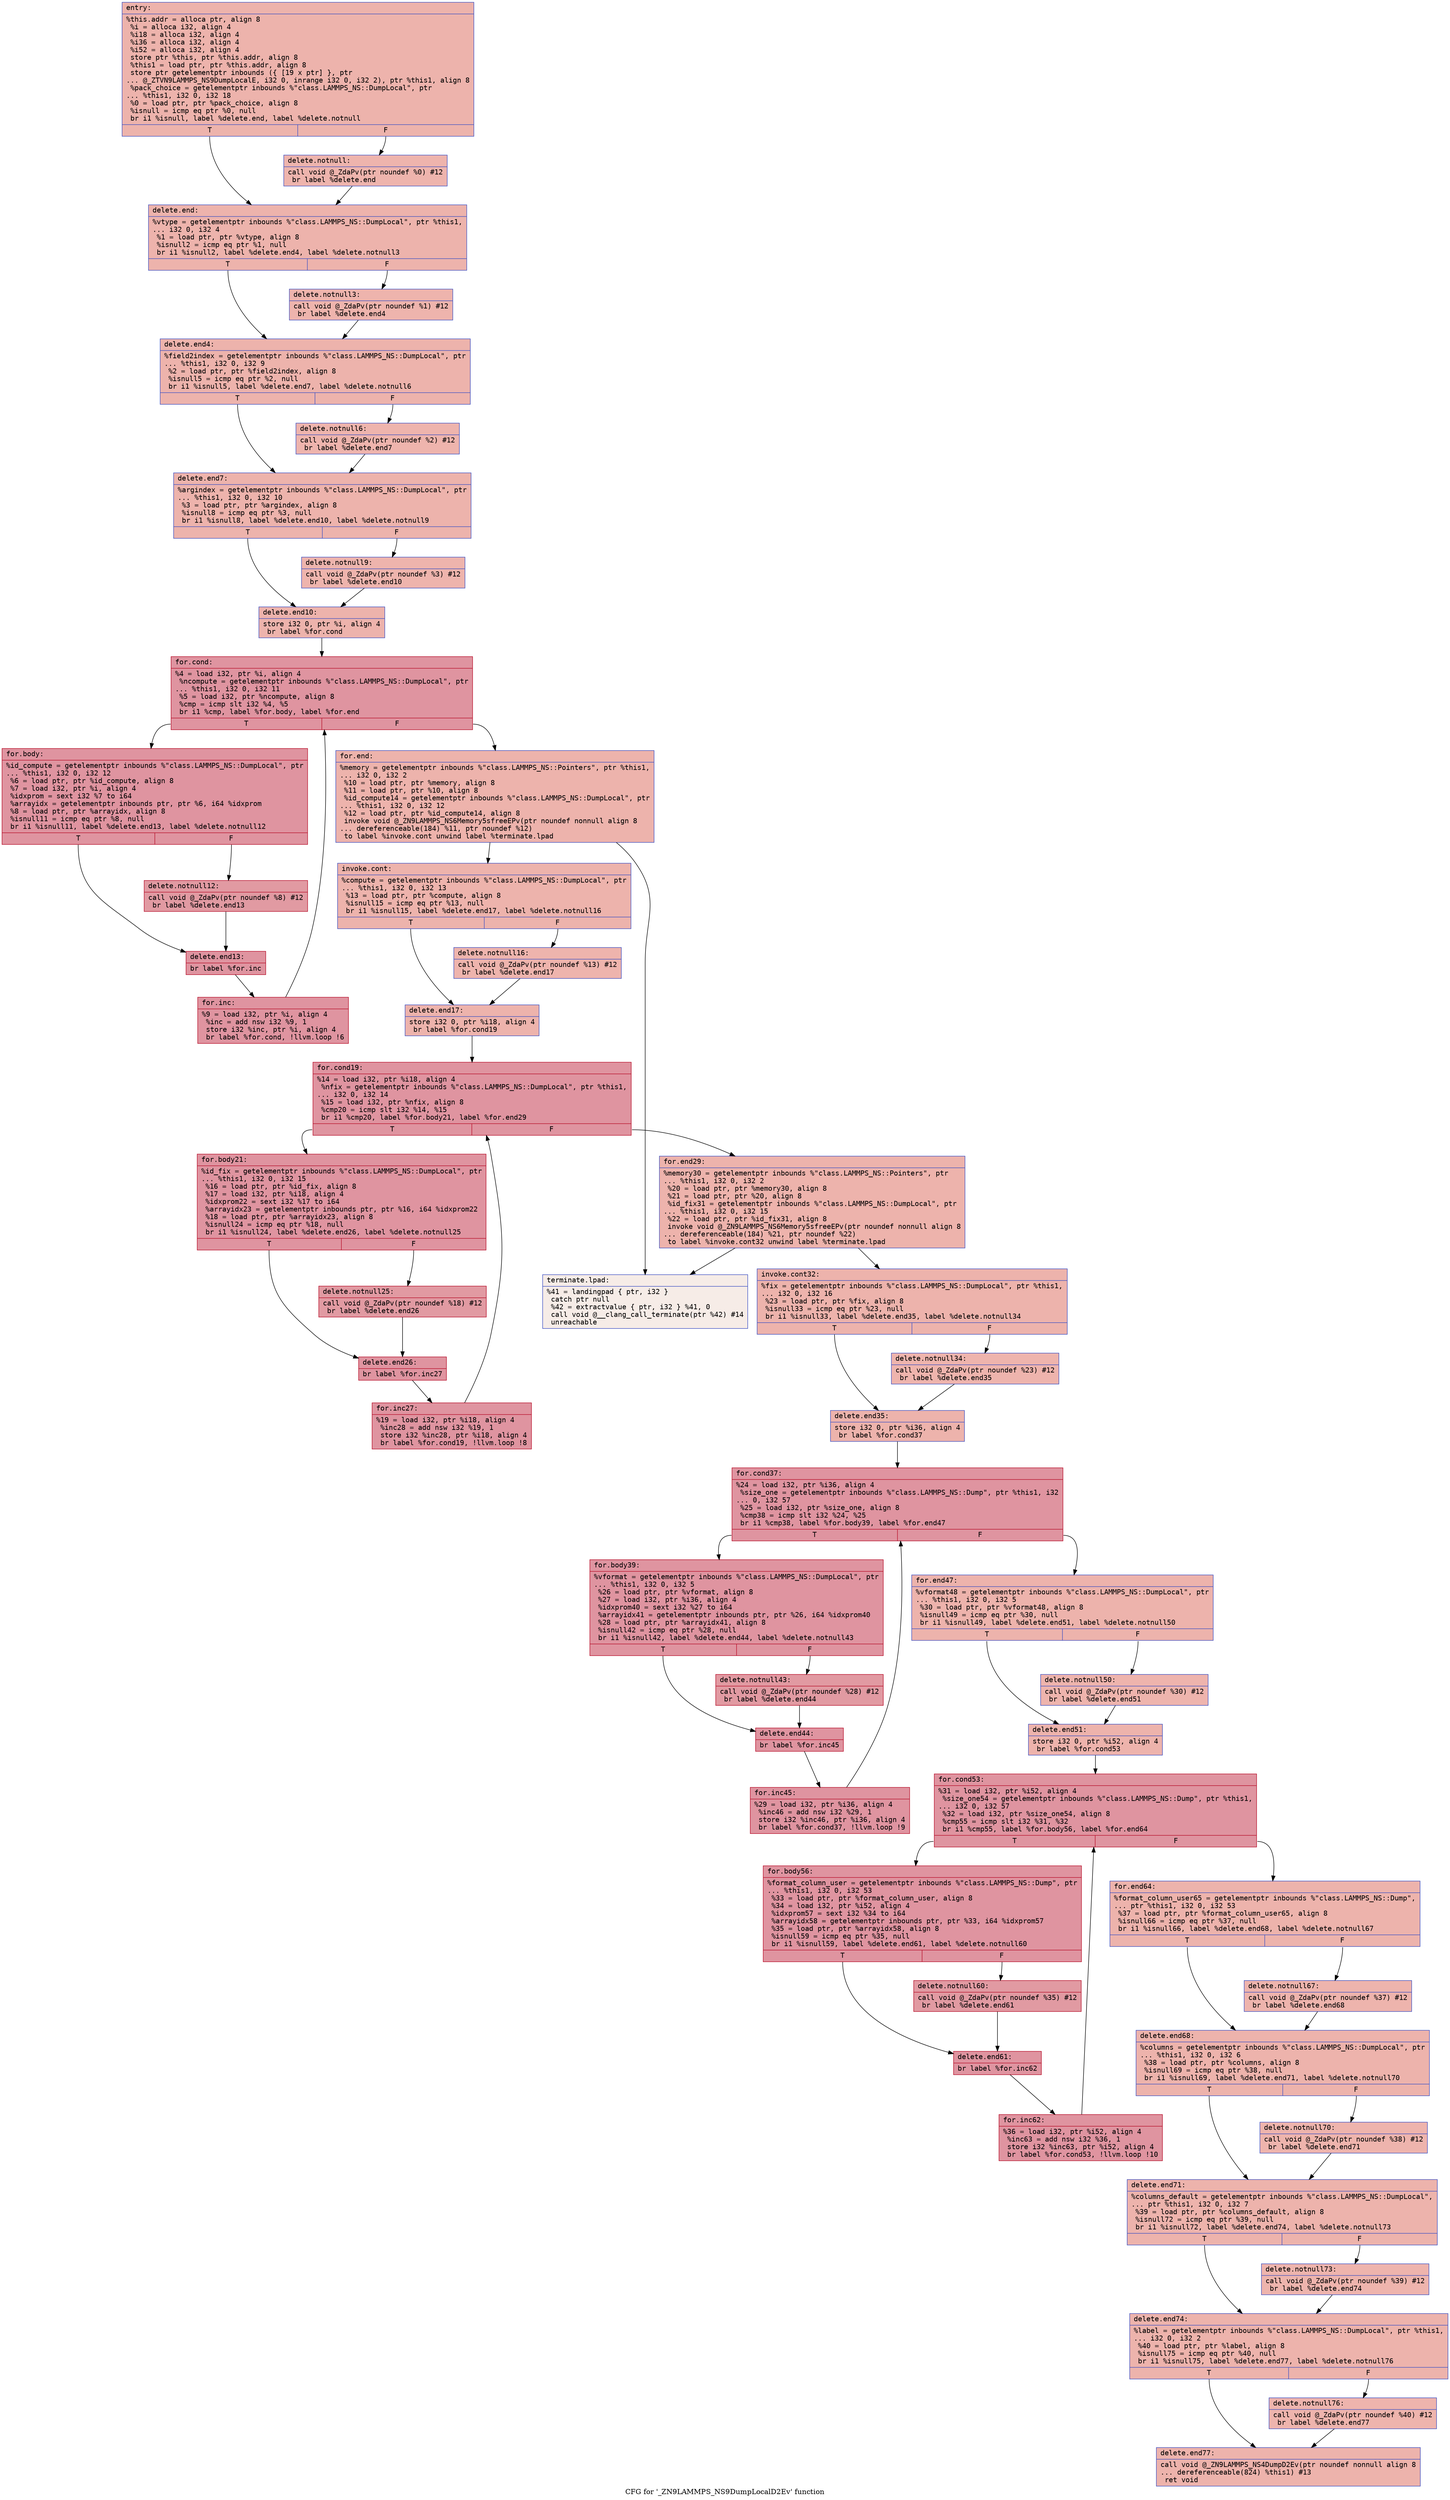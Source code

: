 digraph "CFG for '_ZN9LAMMPS_NS9DumpLocalD2Ev' function" {
	label="CFG for '_ZN9LAMMPS_NS9DumpLocalD2Ev' function";

	Node0x55e11c5195a0 [shape=record,color="#3d50c3ff", style=filled, fillcolor="#d6524470" fontname="Courier",label="{entry:\l|  %this.addr = alloca ptr, align 8\l  %i = alloca i32, align 4\l  %i18 = alloca i32, align 4\l  %i36 = alloca i32, align 4\l  %i52 = alloca i32, align 4\l  store ptr %this, ptr %this.addr, align 8\l  %this1 = load ptr, ptr %this.addr, align 8\l  store ptr getelementptr inbounds (\{ [19 x ptr] \}, ptr\l... @_ZTVN9LAMMPS_NS9DumpLocalE, i32 0, inrange i32 0, i32 2), ptr %this1, align 8\l  %pack_choice = getelementptr inbounds %\"class.LAMMPS_NS::DumpLocal\", ptr\l... %this1, i32 0, i32 18\l  %0 = load ptr, ptr %pack_choice, align 8\l  %isnull = icmp eq ptr %0, null\l  br i1 %isnull, label %delete.end, label %delete.notnull\l|{<s0>T|<s1>F}}"];
	Node0x55e11c5195a0:s0 -> Node0x55e11c4e6e30[tooltip="entry -> delete.end\nProbability 37.50%" ];
	Node0x55e11c5195a0:s1 -> Node0x55e11c4e6e80[tooltip="entry -> delete.notnull\nProbability 62.50%" ];
	Node0x55e11c4e6e80 [shape=record,color="#3d50c3ff", style=filled, fillcolor="#d8564670" fontname="Courier",label="{delete.notnull:\l|  call void @_ZdaPv(ptr noundef %0) #12\l  br label %delete.end\l}"];
	Node0x55e11c4e6e80 -> Node0x55e11c4e6e30[tooltip="delete.notnull -> delete.end\nProbability 100.00%" ];
	Node0x55e11c4e6e30 [shape=record,color="#3d50c3ff", style=filled, fillcolor="#d6524470" fontname="Courier",label="{delete.end:\l|  %vtype = getelementptr inbounds %\"class.LAMMPS_NS::DumpLocal\", ptr %this1,\l... i32 0, i32 4\l  %1 = load ptr, ptr %vtype, align 8\l  %isnull2 = icmp eq ptr %1, null\l  br i1 %isnull2, label %delete.end4, label %delete.notnull3\l|{<s0>T|<s1>F}}"];
	Node0x55e11c4e6e30:s0 -> Node0x55e11c4e74e0[tooltip="delete.end -> delete.end4\nProbability 37.50%" ];
	Node0x55e11c4e6e30:s1 -> Node0x55e11c4e7560[tooltip="delete.end -> delete.notnull3\nProbability 62.50%" ];
	Node0x55e11c4e7560 [shape=record,color="#3d50c3ff", style=filled, fillcolor="#d8564670" fontname="Courier",label="{delete.notnull3:\l|  call void @_ZdaPv(ptr noundef %1) #12\l  br label %delete.end4\l}"];
	Node0x55e11c4e7560 -> Node0x55e11c4e74e0[tooltip="delete.notnull3 -> delete.end4\nProbability 100.00%" ];
	Node0x55e11c4e74e0 [shape=record,color="#3d50c3ff", style=filled, fillcolor="#d6524470" fontname="Courier",label="{delete.end4:\l|  %field2index = getelementptr inbounds %\"class.LAMMPS_NS::DumpLocal\", ptr\l... %this1, i32 0, i32 9\l  %2 = load ptr, ptr %field2index, align 8\l  %isnull5 = icmp eq ptr %2, null\l  br i1 %isnull5, label %delete.end7, label %delete.notnull6\l|{<s0>T|<s1>F}}"];
	Node0x55e11c4e74e0:s0 -> Node0x55e11c4e7a30[tooltip="delete.end4 -> delete.end7\nProbability 37.50%" ];
	Node0x55e11c4e74e0:s1 -> Node0x55e11c4e7ab0[tooltip="delete.end4 -> delete.notnull6\nProbability 62.50%" ];
	Node0x55e11c4e7ab0 [shape=record,color="#3d50c3ff", style=filled, fillcolor="#d8564670" fontname="Courier",label="{delete.notnull6:\l|  call void @_ZdaPv(ptr noundef %2) #12\l  br label %delete.end7\l}"];
	Node0x55e11c4e7ab0 -> Node0x55e11c4e7a30[tooltip="delete.notnull6 -> delete.end7\nProbability 100.00%" ];
	Node0x55e11c4e7a30 [shape=record,color="#3d50c3ff", style=filled, fillcolor="#d6524470" fontname="Courier",label="{delete.end7:\l|  %argindex = getelementptr inbounds %\"class.LAMMPS_NS::DumpLocal\", ptr\l... %this1, i32 0, i32 10\l  %3 = load ptr, ptr %argindex, align 8\l  %isnull8 = icmp eq ptr %3, null\l  br i1 %isnull8, label %delete.end10, label %delete.notnull9\l|{<s0>T|<s1>F}}"];
	Node0x55e11c4e7a30:s0 -> Node0x55e11c4e7f80[tooltip="delete.end7 -> delete.end10\nProbability 37.50%" ];
	Node0x55e11c4e7a30:s1 -> Node0x55e11c4e8000[tooltip="delete.end7 -> delete.notnull9\nProbability 62.50%" ];
	Node0x55e11c4e8000 [shape=record,color="#3d50c3ff", style=filled, fillcolor="#d8564670" fontname="Courier",label="{delete.notnull9:\l|  call void @_ZdaPv(ptr noundef %3) #12\l  br label %delete.end10\l}"];
	Node0x55e11c4e8000 -> Node0x55e11c4e7f80[tooltip="delete.notnull9 -> delete.end10\nProbability 100.00%" ];
	Node0x55e11c4e7f80 [shape=record,color="#3d50c3ff", style=filled, fillcolor="#d6524470" fontname="Courier",label="{delete.end10:\l|  store i32 0, ptr %i, align 4\l  br label %for.cond\l}"];
	Node0x55e11c4e7f80 -> Node0x55e11c4e83a0[tooltip="delete.end10 -> for.cond\nProbability 100.00%" ];
	Node0x55e11c4e83a0 [shape=record,color="#b70d28ff", style=filled, fillcolor="#b70d2870" fontname="Courier",label="{for.cond:\l|  %4 = load i32, ptr %i, align 4\l  %ncompute = getelementptr inbounds %\"class.LAMMPS_NS::DumpLocal\", ptr\l... %this1, i32 0, i32 11\l  %5 = load i32, ptr %ncompute, align 8\l  %cmp = icmp slt i32 %4, %5\l  br i1 %cmp, label %for.body, label %for.end\l|{<s0>T|<s1>F}}"];
	Node0x55e11c4e83a0:s0 -> Node0x55e11c4e8910[tooltip="for.cond -> for.body\nProbability 96.88%" ];
	Node0x55e11c4e83a0:s1 -> Node0x55e11c4e8990[tooltip="for.cond -> for.end\nProbability 3.12%" ];
	Node0x55e11c4e8910 [shape=record,color="#b70d28ff", style=filled, fillcolor="#b70d2870" fontname="Courier",label="{for.body:\l|  %id_compute = getelementptr inbounds %\"class.LAMMPS_NS::DumpLocal\", ptr\l... %this1, i32 0, i32 12\l  %6 = load ptr, ptr %id_compute, align 8\l  %7 = load i32, ptr %i, align 4\l  %idxprom = sext i32 %7 to i64\l  %arrayidx = getelementptr inbounds ptr, ptr %6, i64 %idxprom\l  %8 = load ptr, ptr %arrayidx, align 8\l  %isnull11 = icmp eq ptr %8, null\l  br i1 %isnull11, label %delete.end13, label %delete.notnull12\l|{<s0>T|<s1>F}}"];
	Node0x55e11c4e8910:s0 -> Node0x55e11c4e8e90[tooltip="for.body -> delete.end13\nProbability 37.50%" ];
	Node0x55e11c4e8910:s1 -> Node0x55e11c4e8f40[tooltip="for.body -> delete.notnull12\nProbability 62.50%" ];
	Node0x55e11c4e8f40 [shape=record,color="#b70d28ff", style=filled, fillcolor="#bb1b2c70" fontname="Courier",label="{delete.notnull12:\l|  call void @_ZdaPv(ptr noundef %8) #12\l  br label %delete.end13\l}"];
	Node0x55e11c4e8f40 -> Node0x55e11c4e8e90[tooltip="delete.notnull12 -> delete.end13\nProbability 100.00%" ];
	Node0x55e11c4e8e90 [shape=record,color="#b70d28ff", style=filled, fillcolor="#b70d2870" fontname="Courier",label="{delete.end13:\l|  br label %for.inc\l}"];
	Node0x55e11c4e8e90 -> Node0x55e11c4e9240[tooltip="delete.end13 -> for.inc\nProbability 100.00%" ];
	Node0x55e11c4e9240 [shape=record,color="#b70d28ff", style=filled, fillcolor="#b70d2870" fontname="Courier",label="{for.inc:\l|  %9 = load i32, ptr %i, align 4\l  %inc = add nsw i32 %9, 1\l  store i32 %inc, ptr %i, align 4\l  br label %for.cond, !llvm.loop !6\l}"];
	Node0x55e11c4e9240 -> Node0x55e11c4e83a0[tooltip="for.inc -> for.cond\nProbability 100.00%" ];
	Node0x55e11c4e8990 [shape=record,color="#3d50c3ff", style=filled, fillcolor="#d6524470" fontname="Courier",label="{for.end:\l|  %memory = getelementptr inbounds %\"class.LAMMPS_NS::Pointers\", ptr %this1,\l... i32 0, i32 2\l  %10 = load ptr, ptr %memory, align 8\l  %11 = load ptr, ptr %10, align 8\l  %id_compute14 = getelementptr inbounds %\"class.LAMMPS_NS::DumpLocal\", ptr\l... %this1, i32 0, i32 12\l  %12 = load ptr, ptr %id_compute14, align 8\l  invoke void @_ZN9LAMMPS_NS6Memory5sfreeEPv(ptr noundef nonnull align 8\l... dereferenceable(184) %11, ptr noundef %12)\l          to label %invoke.cont unwind label %terminate.lpad\l}"];
	Node0x55e11c4e8990 -> Node0x55e11c4e99b0[tooltip="for.end -> invoke.cont\nProbability 100.00%" ];
	Node0x55e11c4e8990 -> Node0x55e11c4e9a30[tooltip="for.end -> terminate.lpad\nProbability 0.00%" ];
	Node0x55e11c4e99b0 [shape=record,color="#3d50c3ff", style=filled, fillcolor="#d6524470" fontname="Courier",label="{invoke.cont:\l|  %compute = getelementptr inbounds %\"class.LAMMPS_NS::DumpLocal\", ptr\l... %this1, i32 0, i32 13\l  %13 = load ptr, ptr %compute, align 8\l  %isnull15 = icmp eq ptr %13, null\l  br i1 %isnull15, label %delete.end17, label %delete.notnull16\l|{<s0>T|<s1>F}}"];
	Node0x55e11c4e99b0:s0 -> Node0x55e11c4e9e40[tooltip="invoke.cont -> delete.end17\nProbability 37.50%" ];
	Node0x55e11c4e99b0:s1 -> Node0x55e11c4e9ec0[tooltip="invoke.cont -> delete.notnull16\nProbability 62.50%" ];
	Node0x55e11c4e9ec0 [shape=record,color="#3d50c3ff", style=filled, fillcolor="#d8564670" fontname="Courier",label="{delete.notnull16:\l|  call void @_ZdaPv(ptr noundef %13) #12\l  br label %delete.end17\l}"];
	Node0x55e11c4e9ec0 -> Node0x55e11c4e9e40[tooltip="delete.notnull16 -> delete.end17\nProbability 100.00%" ];
	Node0x55e11c4e9e40 [shape=record,color="#3d50c3ff", style=filled, fillcolor="#d6524470" fontname="Courier",label="{delete.end17:\l|  store i32 0, ptr %i18, align 4\l  br label %for.cond19\l}"];
	Node0x55e11c4e9e40 -> Node0x55e11c4ea240[tooltip="delete.end17 -> for.cond19\nProbability 100.00%" ];
	Node0x55e11c4ea240 [shape=record,color="#b70d28ff", style=filled, fillcolor="#b70d2870" fontname="Courier",label="{for.cond19:\l|  %14 = load i32, ptr %i18, align 4\l  %nfix = getelementptr inbounds %\"class.LAMMPS_NS::DumpLocal\", ptr %this1,\l... i32 0, i32 14\l  %15 = load i32, ptr %nfix, align 8\l  %cmp20 = icmp slt i32 %14, %15\l  br i1 %cmp20, label %for.body21, label %for.end29\l|{<s0>T|<s1>F}}"];
	Node0x55e11c4ea240:s0 -> Node0x55e11c4ea570[tooltip="for.cond19 -> for.body21\nProbability 96.88%" ];
	Node0x55e11c4ea240:s1 -> Node0x55e11c4e83f0[tooltip="for.cond19 -> for.end29\nProbability 3.12%" ];
	Node0x55e11c4ea570 [shape=record,color="#b70d28ff", style=filled, fillcolor="#b70d2870" fontname="Courier",label="{for.body21:\l|  %id_fix = getelementptr inbounds %\"class.LAMMPS_NS::DumpLocal\", ptr\l... %this1, i32 0, i32 15\l  %16 = load ptr, ptr %id_fix, align 8\l  %17 = load i32, ptr %i18, align 4\l  %idxprom22 = sext i32 %17 to i64\l  %arrayidx23 = getelementptr inbounds ptr, ptr %16, i64 %idxprom22\l  %18 = load ptr, ptr %arrayidx23, align 8\l  %isnull24 = icmp eq ptr %18, null\l  br i1 %isnull24, label %delete.end26, label %delete.notnull25\l|{<s0>T|<s1>F}}"];
	Node0x55e11c4ea570:s0 -> Node0x55e11c4ea870[tooltip="for.body21 -> delete.end26\nProbability 37.50%" ];
	Node0x55e11c4ea570:s1 -> Node0x55e11c4ea920[tooltip="for.body21 -> delete.notnull25\nProbability 62.50%" ];
	Node0x55e11c4ea920 [shape=record,color="#b70d28ff", style=filled, fillcolor="#bb1b2c70" fontname="Courier",label="{delete.notnull25:\l|  call void @_ZdaPv(ptr noundef %18) #12\l  br label %delete.end26\l}"];
	Node0x55e11c4ea920 -> Node0x55e11c4ea870[tooltip="delete.notnull25 -> delete.end26\nProbability 100.00%" ];
	Node0x55e11c4ea870 [shape=record,color="#b70d28ff", style=filled, fillcolor="#b70d2870" fontname="Courier",label="{delete.end26:\l|  br label %for.inc27\l}"];
	Node0x55e11c4ea870 -> Node0x55e11c521f10[tooltip="delete.end26 -> for.inc27\nProbability 100.00%" ];
	Node0x55e11c521f10 [shape=record,color="#b70d28ff", style=filled, fillcolor="#b70d2870" fontname="Courier",label="{for.inc27:\l|  %19 = load i32, ptr %i18, align 4\l  %inc28 = add nsw i32 %19, 1\l  store i32 %inc28, ptr %i18, align 4\l  br label %for.cond19, !llvm.loop !8\l}"];
	Node0x55e11c521f10 -> Node0x55e11c4ea240[tooltip="for.inc27 -> for.cond19\nProbability 100.00%" ];
	Node0x55e11c4e83f0 [shape=record,color="#3d50c3ff", style=filled, fillcolor="#d6524470" fontname="Courier",label="{for.end29:\l|  %memory30 = getelementptr inbounds %\"class.LAMMPS_NS::Pointers\", ptr\l... %this1, i32 0, i32 2\l  %20 = load ptr, ptr %memory30, align 8\l  %21 = load ptr, ptr %20, align 8\l  %id_fix31 = getelementptr inbounds %\"class.LAMMPS_NS::DumpLocal\", ptr\l... %this1, i32 0, i32 15\l  %22 = load ptr, ptr %id_fix31, align 8\l  invoke void @_ZN9LAMMPS_NS6Memory5sfreeEPv(ptr noundef nonnull align 8\l... dereferenceable(184) %21, ptr noundef %22)\l          to label %invoke.cont32 unwind label %terminate.lpad\l}"];
	Node0x55e11c4e83f0 -> Node0x55e11c522670[tooltip="for.end29 -> invoke.cont32\nProbability 100.00%" ];
	Node0x55e11c4e83f0 -> Node0x55e11c4e9a30[tooltip="for.end29 -> terminate.lpad\nProbability 0.00%" ];
	Node0x55e11c522670 [shape=record,color="#3d50c3ff", style=filled, fillcolor="#d6524470" fontname="Courier",label="{invoke.cont32:\l|  %fix = getelementptr inbounds %\"class.LAMMPS_NS::DumpLocal\", ptr %this1,\l... i32 0, i32 16\l  %23 = load ptr, ptr %fix, align 8\l  %isnull33 = icmp eq ptr %23, null\l  br i1 %isnull33, label %delete.end35, label %delete.notnull34\l|{<s0>T|<s1>F}}"];
	Node0x55e11c522670:s0 -> Node0x55e11c522a80[tooltip="invoke.cont32 -> delete.end35\nProbability 37.50%" ];
	Node0x55e11c522670:s1 -> Node0x55e11c522b00[tooltip="invoke.cont32 -> delete.notnull34\nProbability 62.50%" ];
	Node0x55e11c522b00 [shape=record,color="#3d50c3ff", style=filled, fillcolor="#d8564670" fontname="Courier",label="{delete.notnull34:\l|  call void @_ZdaPv(ptr noundef %23) #12\l  br label %delete.end35\l}"];
	Node0x55e11c522b00 -> Node0x55e11c522a80[tooltip="delete.notnull34 -> delete.end35\nProbability 100.00%" ];
	Node0x55e11c522a80 [shape=record,color="#3d50c3ff", style=filled, fillcolor="#d6524470" fontname="Courier",label="{delete.end35:\l|  store i32 0, ptr %i36, align 4\l  br label %for.cond37\l}"];
	Node0x55e11c522a80 -> Node0x55e11c522e80[tooltip="delete.end35 -> for.cond37\nProbability 100.00%" ];
	Node0x55e11c522e80 [shape=record,color="#b70d28ff", style=filled, fillcolor="#b70d2870" fontname="Courier",label="{for.cond37:\l|  %24 = load i32, ptr %i36, align 4\l  %size_one = getelementptr inbounds %\"class.LAMMPS_NS::Dump\", ptr %this1, i32\l... 0, i32 57\l  %25 = load i32, ptr %size_one, align 8\l  %cmp38 = icmp slt i32 %24, %25\l  br i1 %cmp38, label %for.body39, label %for.end47\l|{<s0>T|<s1>F}}"];
	Node0x55e11c522e80:s0 -> Node0x55e11c523190[tooltip="for.cond37 -> for.body39\nProbability 96.88%" ];
	Node0x55e11c522e80:s1 -> Node0x55e11c523210[tooltip="for.cond37 -> for.end47\nProbability 3.12%" ];
	Node0x55e11c523190 [shape=record,color="#b70d28ff", style=filled, fillcolor="#b70d2870" fontname="Courier",label="{for.body39:\l|  %vformat = getelementptr inbounds %\"class.LAMMPS_NS::DumpLocal\", ptr\l... %this1, i32 0, i32 5\l  %26 = load ptr, ptr %vformat, align 8\l  %27 = load i32, ptr %i36, align 4\l  %idxprom40 = sext i32 %27 to i64\l  %arrayidx41 = getelementptr inbounds ptr, ptr %26, i64 %idxprom40\l  %28 = load ptr, ptr %arrayidx41, align 8\l  %isnull42 = icmp eq ptr %28, null\l  br i1 %isnull42, label %delete.end44, label %delete.notnull43\l|{<s0>T|<s1>F}}"];
	Node0x55e11c523190:s0 -> Node0x55e11c5237d0[tooltip="for.body39 -> delete.end44\nProbability 37.50%" ];
	Node0x55e11c523190:s1 -> Node0x55e11c523880[tooltip="for.body39 -> delete.notnull43\nProbability 62.50%" ];
	Node0x55e11c523880 [shape=record,color="#b70d28ff", style=filled, fillcolor="#bb1b2c70" fontname="Courier",label="{delete.notnull43:\l|  call void @_ZdaPv(ptr noundef %28) #12\l  br label %delete.end44\l}"];
	Node0x55e11c523880 -> Node0x55e11c5237d0[tooltip="delete.notnull43 -> delete.end44\nProbability 100.00%" ];
	Node0x55e11c5237d0 [shape=record,color="#b70d28ff", style=filled, fillcolor="#b70d2870" fontname="Courier",label="{delete.end44:\l|  br label %for.inc45\l}"];
	Node0x55e11c5237d0 -> Node0x55e11c523b80[tooltip="delete.end44 -> for.inc45\nProbability 100.00%" ];
	Node0x55e11c523b80 [shape=record,color="#b70d28ff", style=filled, fillcolor="#b70d2870" fontname="Courier",label="{for.inc45:\l|  %29 = load i32, ptr %i36, align 4\l  %inc46 = add nsw i32 %29, 1\l  store i32 %inc46, ptr %i36, align 4\l  br label %for.cond37, !llvm.loop !9\l}"];
	Node0x55e11c523b80 -> Node0x55e11c522e80[tooltip="for.inc45 -> for.cond37\nProbability 100.00%" ];
	Node0x55e11c523210 [shape=record,color="#3d50c3ff", style=filled, fillcolor="#d6524470" fontname="Courier",label="{for.end47:\l|  %vformat48 = getelementptr inbounds %\"class.LAMMPS_NS::DumpLocal\", ptr\l... %this1, i32 0, i32 5\l  %30 = load ptr, ptr %vformat48, align 8\l  %isnull49 = icmp eq ptr %30, null\l  br i1 %isnull49, label %delete.end51, label %delete.notnull50\l|{<s0>T|<s1>F}}"];
	Node0x55e11c523210:s0 -> Node0x55e11c5241b0[tooltip="for.end47 -> delete.end51\nProbability 37.50%" ];
	Node0x55e11c523210:s1 -> Node0x55e11c524260[tooltip="for.end47 -> delete.notnull50\nProbability 62.50%" ];
	Node0x55e11c524260 [shape=record,color="#3d50c3ff", style=filled, fillcolor="#d8564670" fontname="Courier",label="{delete.notnull50:\l|  call void @_ZdaPv(ptr noundef %30) #12\l  br label %delete.end51\l}"];
	Node0x55e11c524260 -> Node0x55e11c5241b0[tooltip="delete.notnull50 -> delete.end51\nProbability 100.00%" ];
	Node0x55e11c5241b0 [shape=record,color="#3d50c3ff", style=filled, fillcolor="#d6524470" fontname="Courier",label="{delete.end51:\l|  store i32 0, ptr %i52, align 4\l  br label %for.cond53\l}"];
	Node0x55e11c5241b0 -> Node0x55e11c524600[tooltip="delete.end51 -> for.cond53\nProbability 100.00%" ];
	Node0x55e11c524600 [shape=record,color="#b70d28ff", style=filled, fillcolor="#b70d2870" fontname="Courier",label="{for.cond53:\l|  %31 = load i32, ptr %i52, align 4\l  %size_one54 = getelementptr inbounds %\"class.LAMMPS_NS::Dump\", ptr %this1,\l... i32 0, i32 57\l  %32 = load i32, ptr %size_one54, align 8\l  %cmp55 = icmp slt i32 %31, %32\l  br i1 %cmp55, label %for.body56, label %for.end64\l|{<s0>T|<s1>F}}"];
	Node0x55e11c524600:s0 -> Node0x55e11c524910[tooltip="for.cond53 -> for.body56\nProbability 96.88%" ];
	Node0x55e11c524600:s1 -> Node0x55e11c524990[tooltip="for.cond53 -> for.end64\nProbability 3.12%" ];
	Node0x55e11c524910 [shape=record,color="#b70d28ff", style=filled, fillcolor="#b70d2870" fontname="Courier",label="{for.body56:\l|  %format_column_user = getelementptr inbounds %\"class.LAMMPS_NS::Dump\", ptr\l... %this1, i32 0, i32 53\l  %33 = load ptr, ptr %format_column_user, align 8\l  %34 = load i32, ptr %i52, align 4\l  %idxprom57 = sext i32 %34 to i64\l  %arrayidx58 = getelementptr inbounds ptr, ptr %33, i64 %idxprom57\l  %35 = load ptr, ptr %arrayidx58, align 8\l  %isnull59 = icmp eq ptr %35, null\l  br i1 %isnull59, label %delete.end61, label %delete.notnull60\l|{<s0>T|<s1>F}}"];
	Node0x55e11c524910:s0 -> Node0x55e11c524f90[tooltip="for.body56 -> delete.end61\nProbability 37.50%" ];
	Node0x55e11c524910:s1 -> Node0x55e11c525040[tooltip="for.body56 -> delete.notnull60\nProbability 62.50%" ];
	Node0x55e11c525040 [shape=record,color="#b70d28ff", style=filled, fillcolor="#bb1b2c70" fontname="Courier",label="{delete.notnull60:\l|  call void @_ZdaPv(ptr noundef %35) #12\l  br label %delete.end61\l}"];
	Node0x55e11c525040 -> Node0x55e11c524f90[tooltip="delete.notnull60 -> delete.end61\nProbability 100.00%" ];
	Node0x55e11c524f90 [shape=record,color="#b70d28ff", style=filled, fillcolor="#b70d2870" fontname="Courier",label="{delete.end61:\l|  br label %for.inc62\l}"];
	Node0x55e11c524f90 -> Node0x55e11c525310[tooltip="delete.end61 -> for.inc62\nProbability 100.00%" ];
	Node0x55e11c525310 [shape=record,color="#b70d28ff", style=filled, fillcolor="#b70d2870" fontname="Courier",label="{for.inc62:\l|  %36 = load i32, ptr %i52, align 4\l  %inc63 = add nsw i32 %36, 1\l  store i32 %inc63, ptr %i52, align 4\l  br label %for.cond53, !llvm.loop !10\l}"];
	Node0x55e11c525310 -> Node0x55e11c524600[tooltip="for.inc62 -> for.cond53\nProbability 100.00%" ];
	Node0x55e11c524990 [shape=record,color="#3d50c3ff", style=filled, fillcolor="#d6524470" fontname="Courier",label="{for.end64:\l|  %format_column_user65 = getelementptr inbounds %\"class.LAMMPS_NS::Dump\",\l... ptr %this1, i32 0, i32 53\l  %37 = load ptr, ptr %format_column_user65, align 8\l  %isnull66 = icmp eq ptr %37, null\l  br i1 %isnull66, label %delete.end68, label %delete.notnull67\l|{<s0>T|<s1>F}}"];
	Node0x55e11c524990:s0 -> Node0x55e11c5216e0[tooltip="for.end64 -> delete.end68\nProbability 37.50%" ];
	Node0x55e11c524990:s1 -> Node0x55e11c521760[tooltip="for.end64 -> delete.notnull67\nProbability 62.50%" ];
	Node0x55e11c521760 [shape=record,color="#3d50c3ff", style=filled, fillcolor="#d8564670" fontname="Courier",label="{delete.notnull67:\l|  call void @_ZdaPv(ptr noundef %37) #12\l  br label %delete.end68\l}"];
	Node0x55e11c521760 -> Node0x55e11c5216e0[tooltip="delete.notnull67 -> delete.end68\nProbability 100.00%" ];
	Node0x55e11c5216e0 [shape=record,color="#3d50c3ff", style=filled, fillcolor="#d6524470" fontname="Courier",label="{delete.end68:\l|  %columns = getelementptr inbounds %\"class.LAMMPS_NS::DumpLocal\", ptr\l... %this1, i32 0, i32 6\l  %38 = load ptr, ptr %columns, align 8\l  %isnull69 = icmp eq ptr %38, null\l  br i1 %isnull69, label %delete.end71, label %delete.notnull70\l|{<s0>T|<s1>F}}"];
	Node0x55e11c5216e0:s0 -> Node0x55e11c521c00[tooltip="delete.end68 -> delete.end71\nProbability 37.50%" ];
	Node0x55e11c5216e0:s1 -> Node0x55e11c521c80[tooltip="delete.end68 -> delete.notnull70\nProbability 62.50%" ];
	Node0x55e11c521c80 [shape=record,color="#3d50c3ff", style=filled, fillcolor="#d8564670" fontname="Courier",label="{delete.notnull70:\l|  call void @_ZdaPv(ptr noundef %38) #12\l  br label %delete.end71\l}"];
	Node0x55e11c521c80 -> Node0x55e11c521c00[tooltip="delete.notnull70 -> delete.end71\nProbability 100.00%" ];
	Node0x55e11c521c00 [shape=record,color="#3d50c3ff", style=filled, fillcolor="#d6524470" fontname="Courier",label="{delete.end71:\l|  %columns_default = getelementptr inbounds %\"class.LAMMPS_NS::DumpLocal\",\l... ptr %this1, i32 0, i32 7\l  %39 = load ptr, ptr %columns_default, align 8\l  %isnull72 = icmp eq ptr %39, null\l  br i1 %isnull72, label %delete.end74, label %delete.notnull73\l|{<s0>T|<s1>F}}"];
	Node0x55e11c521c00:s0 -> Node0x55e11c526a10[tooltip="delete.end71 -> delete.end74\nProbability 37.50%" ];
	Node0x55e11c521c00:s1 -> Node0x55e11c526ac0[tooltip="delete.end71 -> delete.notnull73\nProbability 62.50%" ];
	Node0x55e11c526ac0 [shape=record,color="#3d50c3ff", style=filled, fillcolor="#d8564670" fontname="Courier",label="{delete.notnull73:\l|  call void @_ZdaPv(ptr noundef %39) #12\l  br label %delete.end74\l}"];
	Node0x55e11c526ac0 -> Node0x55e11c526a10[tooltip="delete.notnull73 -> delete.end74\nProbability 100.00%" ];
	Node0x55e11c526a10 [shape=record,color="#3d50c3ff", style=filled, fillcolor="#d6524470" fontname="Courier",label="{delete.end74:\l|  %label = getelementptr inbounds %\"class.LAMMPS_NS::DumpLocal\", ptr %this1,\l... i32 0, i32 2\l  %40 = load ptr, ptr %label, align 8\l  %isnull75 = icmp eq ptr %40, null\l  br i1 %isnull75, label %delete.end77, label %delete.notnull76\l|{<s0>T|<s1>F}}"];
	Node0x55e11c526a10:s0 -> Node0x55e11c526f70[tooltip="delete.end74 -> delete.end77\nProbability 37.50%" ];
	Node0x55e11c526a10:s1 -> Node0x55e11c526ff0[tooltip="delete.end74 -> delete.notnull76\nProbability 62.50%" ];
	Node0x55e11c526ff0 [shape=record,color="#3d50c3ff", style=filled, fillcolor="#d8564670" fontname="Courier",label="{delete.notnull76:\l|  call void @_ZdaPv(ptr noundef %40) #12\l  br label %delete.end77\l}"];
	Node0x55e11c526ff0 -> Node0x55e11c526f70[tooltip="delete.notnull76 -> delete.end77\nProbability 100.00%" ];
	Node0x55e11c526f70 [shape=record,color="#3d50c3ff", style=filled, fillcolor="#d6524470" fontname="Courier",label="{delete.end77:\l|  call void @_ZN9LAMMPS_NS4DumpD2Ev(ptr noundef nonnull align 8\l... dereferenceable(824) %this1) #13\l  ret void\l}"];
	Node0x55e11c4e9a30 [shape=record,color="#3d50c3ff", style=filled, fillcolor="#ead5c970" fontname="Courier",label="{terminate.lpad:\l|  %41 = landingpad \{ ptr, i32 \}\l          catch ptr null\l  %42 = extractvalue \{ ptr, i32 \} %41, 0\l  call void @__clang_call_terminate(ptr %42) #14\l  unreachable\l}"];
}
